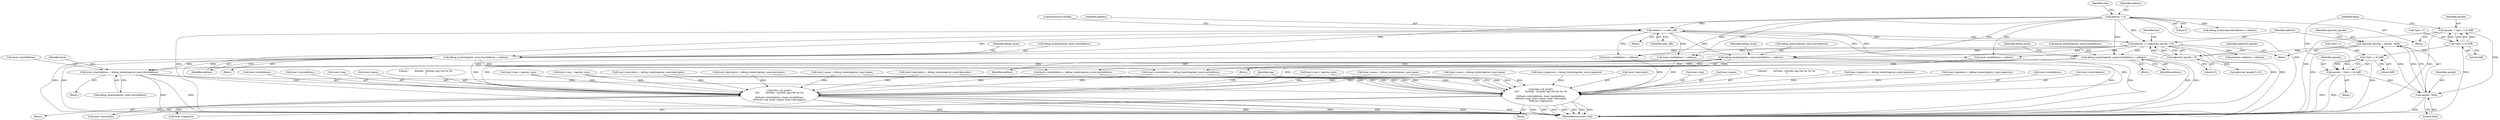 digraph "0_radare2_ad55822430a03fe075221b543efb434567e9e431@array" {
"1000838" [label="(Call,local->startAddress = debug_locals[register_num].startAddress)"];
"1000587" [label="(Call,debug_locals[register_num].startAddress = address)"];
"1000199" [label="(Call,address = 0)"];
"1000429" [label="(Call,address += addr_diff)"];
"1000943" [label="(Call,address += (adjusted_opcode / 15))"];
"1000945" [label="(Call,adjusted_opcode / 15)"];
"1000938" [label="(Call,adjusted_opcode = opcode - 0x0a)"];
"1000940" [label="(Call,opcode - 0x0a)"];
"1000399" [label="(Call,opcode = *(p4++) & 0xff)"];
"1000401" [label="(Call,*(p4++) & 0xff)"];
"1000989" [label="(Call,opcode = *(p4++) & 0xff)"];
"1000991" [label="(Call,*(p4++) & 0xff)"];
"1000763" [label="(Call,debug_locals[register_num].startAddress = address)"];
"1000902" [label="(Call,debug_locals[register_num].startAddress = address)"];
"1001071" [label="(Call,rbin->cb_printf (\n\t\t\t\t\"        0x%04x - 0x%04x reg=%d %s %s %s\n\",\n\t\t\t\tlocal->startAddress, local->endAddress,\n\t\t\t\tlocal->reg, local->name, local->descriptor,\n\t\t\t\tlocal->signature))"];
"1001093" [label="(Call,rbin->cb_printf (\n\t\t\t\t\"        0x%04x - 0x%04x reg=%d %s %s\n\",\n\t\t\t\tlocal->startAddress, local->endAddress,\n\t\t\t\tlocal->reg, local->name, local->descriptor))"];
"1000204" [label="(Identifier,line)"];
"1000400" [label="(Identifier,opcode)"];
"1000597" [label="(Identifier,debug_locals)"];
"1001101" [label="(Call,local->reg)"];
"1000399" [label="(Call,opcode = *(p4++) & 0xff)"];
"1001070" [label="(Block,)"];
"1000805" [label="(Block,)"];
"1001079" [label="(Call,local->reg)"];
"1000201" [label="(Literal,0)"];
"1001082" [label="(Call,local->name)"];
"1000405" [label="(Literal,0xff)"];
"1000432" [label="(ControlStructure,break;)"];
"1001104" [label="(Call,local->name)"];
"1001112" [label="(Identifier,reg)"];
"1000849" [label="(Identifier,local)"];
"1001073" [label="(Call,local->startAddress)"];
"1001088" [label="(Call,local->signature)"];
"1001185" [label="(MethodReturn,static void)"];
"1000691" [label="(Call,local->name = debug_locals[register_num].name)"];
"1000901" [label="(Block,)"];
"1000199" [label="(Call,address = 0)"];
"1000700" [label="(Call,local->descriptor = debug_locals[register_num].descriptor)"];
"1000991" [label="(Call,*(p4++) & 0xff)"];
"1000732" [label="(Call,local->reg = register_num)"];
"1001094" [label="(Literal,\"        0x%04x - 0x%04x reg=%d %s %s\n\")"];
"1000769" [label="(Identifier,address)"];
"1000524" [label="(Call,local->descriptor = debug_locals[register_num].descriptor)"];
"1000912" [label="(Identifier,debug_locals)"];
"1000938" [label="(Call,adjusted_opcode = opcode - 0x0a)"];
"1000542" [label="(Call,local->signature = debug_locals[register_num].signature)"];
"1001107" [label="(Call,local->descriptor)"];
"1000939" [label="(Identifier,adjusted_opcode)"];
"1000829" [label="(Call,local->descriptor = debug_locals[register_num].descriptor)"];
"1000429" [label="(Call,address += addr_diff)"];
"1000975" [label="(Call,position->address = address)"];
"1000943" [label="(Call,address += (adjusted_opcode / 15))"];
"1000418" [label="(Block,)"];
"1000588" [label="(Call,debug_locals[register_num].startAddress)"];
"1001098" [label="(Call,local->endAddress)"];
"1000382" [label="(Call,debug_locals[reg].startAddress = address)"];
"1000764" [label="(Call,debug_locals[register_num].startAddress)"];
"1001085" [label="(Call,local->descriptor)"];
"1000866" [label="(Call,local->endAddress = address)"];
"1000946" [label="(Identifier,adjusted_opcode)"];
"1000945" [label="(Call,adjusted_opcode / 15)"];
"1001072" [label="(Literal,\"        0x%04x - 0x%04x reg=%d %s %s %s\n\")"];
"1000561" [label="(Call,local->endAddress = address)"];
"1000847" [label="(Call,local->signature = debug_locals[register_num].signature)"];
"1000903" [label="(Call,debug_locals[register_num].startAddress)"];
"1000737" [label="(Call,local->endAddress = address)"];
"1000718" [label="(Call,local->signature = debug_locals[register_num].signature)"];
"1001092" [label="(Block,)"];
"1000709" [label="(Call,local->startAddress = debug_locals[register_num].startAddress)"];
"1000995" [label="(Literal,0xff)"];
"1000902" [label="(Call,debug_locals[register_num].startAddress = address)"];
"1000200" [label="(Identifier,address)"];
"1000942" [label="(Literal,0x0a)"];
"1000447" [label="(Block,)"];
"1000949" [label="(Identifier,line)"];
"1000773" [label="(Identifier,debug_locals)"];
"1000587" [label="(Call,debug_locals[register_num].startAddress = address)"];
"1000936" [label="(Block,)"];
"1000431" [label="(Identifier,addr_diff)"];
"1000407" [label="(Identifier,keep)"];
"1001071" [label="(Call,rbin->cb_printf (\n\t\t\t\t\"        0x%04x - 0x%04x reg=%d %s %s %s\n\",\n\t\t\t\tlocal->startAddress, local->endAddress,\n\t\t\t\tlocal->reg, local->name, local->descriptor,\n\t\t\t\tlocal->signature))"];
"1000989" [label="(Call,opcode = *(p4++) & 0xff)"];
"1000990" [label="(Identifier,opcode)"];
"1000122" [label="(Block,)"];
"1000401" [label="(Call,*(p4++) & 0xff)"];
"1000842" [label="(Call,debug_locals[register_num].startAddress)"];
"1000940" [label="(Call,opcode - 0x0a)"];
"1000992" [label="(Call,*(p4++))"];
"1000610" [label="(Block,)"];
"1000908" [label="(Identifier,address)"];
"1000861" [label="(Call,local->reg = register_num)"];
"1000941" [label="(Identifier,opcode)"];
"1000839" [label="(Call,local->startAddress)"];
"1000408" [label="(Block,)"];
"1000944" [label="(Identifier,address)"];
"1000402" [label="(Call,*(p4++))"];
"1000947" [label="(Literal,15)"];
"1000515" [label="(Call,local->name = debug_locals[register_num].name)"];
"1000593" [label="(Identifier,address)"];
"1001095" [label="(Call,local->startAddress)"];
"1000763" [label="(Call,debug_locals[register_num].startAddress = address)"];
"1001076" [label="(Call,local->endAddress)"];
"1000556" [label="(Call,local->reg = register_num)"];
"1000430" [label="(Identifier,address)"];
"1000820" [label="(Call,local->name = debug_locals[register_num].name)"];
"1000838" [label="(Call,local->startAddress = debug_locals[register_num].startAddress)"];
"1001093" [label="(Call,rbin->cb_printf (\n\t\t\t\t\"        0x%04x - 0x%04x reg=%d %s %s\n\",\n\t\t\t\tlocal->startAddress, local->endAddress,\n\t\t\t\tlocal->reg, local->name, local->descriptor))"];
"1000953" [label="(Call,adjusted_opcode % 15)"];
"1000533" [label="(Call,local->startAddress = debug_locals[register_num].startAddress)"];
"1000838" -> "1000805"  [label="AST: "];
"1000838" -> "1000842"  [label="CFG: "];
"1000839" -> "1000838"  [label="AST: "];
"1000842" -> "1000838"  [label="AST: "];
"1000849" -> "1000838"  [label="CFG: "];
"1000838" -> "1001185"  [label="DDG: "];
"1000838" -> "1001185"  [label="DDG: "];
"1000587" -> "1000838"  [label="DDG: "];
"1000763" -> "1000838"  [label="DDG: "];
"1000902" -> "1000838"  [label="DDG: "];
"1000838" -> "1001071"  [label="DDG: "];
"1000838" -> "1001093"  [label="DDG: "];
"1000587" -> "1000447"  [label="AST: "];
"1000587" -> "1000593"  [label="CFG: "];
"1000588" -> "1000587"  [label="AST: "];
"1000593" -> "1000587"  [label="AST: "];
"1000597" -> "1000587"  [label="CFG: "];
"1000587" -> "1001185"  [label="DDG: "];
"1000587" -> "1001185"  [label="DDG: "];
"1000587" -> "1000533"  [label="DDG: "];
"1000199" -> "1000587"  [label="DDG: "];
"1000429" -> "1000587"  [label="DDG: "];
"1000943" -> "1000587"  [label="DDG: "];
"1000587" -> "1000709"  [label="DDG: "];
"1000199" -> "1000122"  [label="AST: "];
"1000199" -> "1000201"  [label="CFG: "];
"1000200" -> "1000199"  [label="AST: "];
"1000201" -> "1000199"  [label="AST: "];
"1000204" -> "1000199"  [label="CFG: "];
"1000199" -> "1001185"  [label="DDG: "];
"1000199" -> "1000382"  [label="DDG: "];
"1000199" -> "1000429"  [label="DDG: "];
"1000199" -> "1000561"  [label="DDG: "];
"1000199" -> "1000737"  [label="DDG: "];
"1000199" -> "1000763"  [label="DDG: "];
"1000199" -> "1000866"  [label="DDG: "];
"1000199" -> "1000902"  [label="DDG: "];
"1000199" -> "1000943"  [label="DDG: "];
"1000429" -> "1000418"  [label="AST: "];
"1000429" -> "1000431"  [label="CFG: "];
"1000430" -> "1000429"  [label="AST: "];
"1000431" -> "1000429"  [label="AST: "];
"1000432" -> "1000429"  [label="CFG: "];
"1000429" -> "1001185"  [label="DDG: "];
"1000429" -> "1001185"  [label="DDG: "];
"1000943" -> "1000429"  [label="DDG: "];
"1000429" -> "1000561"  [label="DDG: "];
"1000429" -> "1000737"  [label="DDG: "];
"1000429" -> "1000763"  [label="DDG: "];
"1000429" -> "1000866"  [label="DDG: "];
"1000429" -> "1000902"  [label="DDG: "];
"1000429" -> "1000943"  [label="DDG: "];
"1000943" -> "1000936"  [label="AST: "];
"1000943" -> "1000945"  [label="CFG: "];
"1000944" -> "1000943"  [label="AST: "];
"1000945" -> "1000943"  [label="AST: "];
"1000949" -> "1000943"  [label="CFG: "];
"1000943" -> "1001185"  [label="DDG: "];
"1000943" -> "1001185"  [label="DDG: "];
"1000943" -> "1000561"  [label="DDG: "];
"1000943" -> "1000737"  [label="DDG: "];
"1000943" -> "1000763"  [label="DDG: "];
"1000943" -> "1000866"  [label="DDG: "];
"1000943" -> "1000902"  [label="DDG: "];
"1000945" -> "1000943"  [label="DDG: "];
"1000945" -> "1000943"  [label="DDG: "];
"1000943" -> "1000975"  [label="DDG: "];
"1000945" -> "1000947"  [label="CFG: "];
"1000946" -> "1000945"  [label="AST: "];
"1000947" -> "1000945"  [label="AST: "];
"1000938" -> "1000945"  [label="DDG: "];
"1000945" -> "1000953"  [label="DDG: "];
"1000938" -> "1000936"  [label="AST: "];
"1000938" -> "1000940"  [label="CFG: "];
"1000939" -> "1000938"  [label="AST: "];
"1000940" -> "1000938"  [label="AST: "];
"1000944" -> "1000938"  [label="CFG: "];
"1000938" -> "1001185"  [label="DDG: "];
"1000940" -> "1000938"  [label="DDG: "];
"1000940" -> "1000938"  [label="DDG: "];
"1000940" -> "1000942"  [label="CFG: "];
"1000941" -> "1000940"  [label="AST: "];
"1000942" -> "1000940"  [label="AST: "];
"1000940" -> "1001185"  [label="DDG: "];
"1000399" -> "1000940"  [label="DDG: "];
"1000989" -> "1000940"  [label="DDG: "];
"1000399" -> "1000122"  [label="AST: "];
"1000399" -> "1000401"  [label="CFG: "];
"1000400" -> "1000399"  [label="AST: "];
"1000401" -> "1000399"  [label="AST: "];
"1000407" -> "1000399"  [label="CFG: "];
"1000399" -> "1001185"  [label="DDG: "];
"1000399" -> "1001185"  [label="DDG: "];
"1000401" -> "1000399"  [label="DDG: "];
"1000401" -> "1000399"  [label="DDG: "];
"1000401" -> "1000405"  [label="CFG: "];
"1000402" -> "1000401"  [label="AST: "];
"1000405" -> "1000401"  [label="AST: "];
"1000401" -> "1001185"  [label="DDG: "];
"1000401" -> "1000991"  [label="DDG: "];
"1000989" -> "1000408"  [label="AST: "];
"1000989" -> "1000991"  [label="CFG: "];
"1000990" -> "1000989"  [label="AST: "];
"1000991" -> "1000989"  [label="AST: "];
"1000407" -> "1000989"  [label="CFG: "];
"1000989" -> "1001185"  [label="DDG: "];
"1000989" -> "1001185"  [label="DDG: "];
"1000991" -> "1000989"  [label="DDG: "];
"1000991" -> "1000989"  [label="DDG: "];
"1000991" -> "1000995"  [label="CFG: "];
"1000992" -> "1000991"  [label="AST: "];
"1000995" -> "1000991"  [label="AST: "];
"1000991" -> "1001185"  [label="DDG: "];
"1000763" -> "1000610"  [label="AST: "];
"1000763" -> "1000769"  [label="CFG: "];
"1000764" -> "1000763"  [label="AST: "];
"1000769" -> "1000763"  [label="AST: "];
"1000773" -> "1000763"  [label="CFG: "];
"1000763" -> "1001185"  [label="DDG: "];
"1000763" -> "1001185"  [label="DDG: "];
"1000763" -> "1000533"  [label="DDG: "];
"1000763" -> "1000709"  [label="DDG: "];
"1000902" -> "1000901"  [label="AST: "];
"1000902" -> "1000908"  [label="CFG: "];
"1000903" -> "1000902"  [label="AST: "];
"1000908" -> "1000902"  [label="AST: "];
"1000912" -> "1000902"  [label="CFG: "];
"1000902" -> "1001185"  [label="DDG: "];
"1000902" -> "1001185"  [label="DDG: "];
"1000902" -> "1000533"  [label="DDG: "];
"1000902" -> "1000709"  [label="DDG: "];
"1001071" -> "1001070"  [label="AST: "];
"1001071" -> "1001088"  [label="CFG: "];
"1001072" -> "1001071"  [label="AST: "];
"1001073" -> "1001071"  [label="AST: "];
"1001076" -> "1001071"  [label="AST: "];
"1001079" -> "1001071"  [label="AST: "];
"1001082" -> "1001071"  [label="AST: "];
"1001085" -> "1001071"  [label="AST: "];
"1001088" -> "1001071"  [label="AST: "];
"1001112" -> "1001071"  [label="CFG: "];
"1001071" -> "1001185"  [label="DDG: "];
"1001071" -> "1001185"  [label="DDG: "];
"1001071" -> "1001185"  [label="DDG: "];
"1001071" -> "1001185"  [label="DDG: "];
"1001071" -> "1001185"  [label="DDG: "];
"1001071" -> "1001185"  [label="DDG: "];
"1001071" -> "1001185"  [label="DDG: "];
"1000709" -> "1001071"  [label="DDG: "];
"1000533" -> "1001071"  [label="DDG: "];
"1000866" -> "1001071"  [label="DDG: "];
"1000561" -> "1001071"  [label="DDG: "];
"1000737" -> "1001071"  [label="DDG: "];
"1000556" -> "1001071"  [label="DDG: "];
"1000861" -> "1001071"  [label="DDG: "];
"1000732" -> "1001071"  [label="DDG: "];
"1000515" -> "1001071"  [label="DDG: "];
"1000691" -> "1001071"  [label="DDG: "];
"1000820" -> "1001071"  [label="DDG: "];
"1000524" -> "1001071"  [label="DDG: "];
"1000829" -> "1001071"  [label="DDG: "];
"1000700" -> "1001071"  [label="DDG: "];
"1000718" -> "1001071"  [label="DDG: "];
"1000542" -> "1001071"  [label="DDG: "];
"1000847" -> "1001071"  [label="DDG: "];
"1001093" -> "1001092"  [label="AST: "];
"1001093" -> "1001107"  [label="CFG: "];
"1001094" -> "1001093"  [label="AST: "];
"1001095" -> "1001093"  [label="AST: "];
"1001098" -> "1001093"  [label="AST: "];
"1001101" -> "1001093"  [label="AST: "];
"1001104" -> "1001093"  [label="AST: "];
"1001107" -> "1001093"  [label="AST: "];
"1001112" -> "1001093"  [label="CFG: "];
"1001093" -> "1001185"  [label="DDG: "];
"1001093" -> "1001185"  [label="DDG: "];
"1001093" -> "1001185"  [label="DDG: "];
"1001093" -> "1001185"  [label="DDG: "];
"1001093" -> "1001185"  [label="DDG: "];
"1001093" -> "1001185"  [label="DDG: "];
"1000709" -> "1001093"  [label="DDG: "];
"1000533" -> "1001093"  [label="DDG: "];
"1000866" -> "1001093"  [label="DDG: "];
"1000561" -> "1001093"  [label="DDG: "];
"1000737" -> "1001093"  [label="DDG: "];
"1000556" -> "1001093"  [label="DDG: "];
"1000861" -> "1001093"  [label="DDG: "];
"1000732" -> "1001093"  [label="DDG: "];
"1000515" -> "1001093"  [label="DDG: "];
"1000691" -> "1001093"  [label="DDG: "];
"1000820" -> "1001093"  [label="DDG: "];
"1000524" -> "1001093"  [label="DDG: "];
"1000829" -> "1001093"  [label="DDG: "];
"1000700" -> "1001093"  [label="DDG: "];
}
